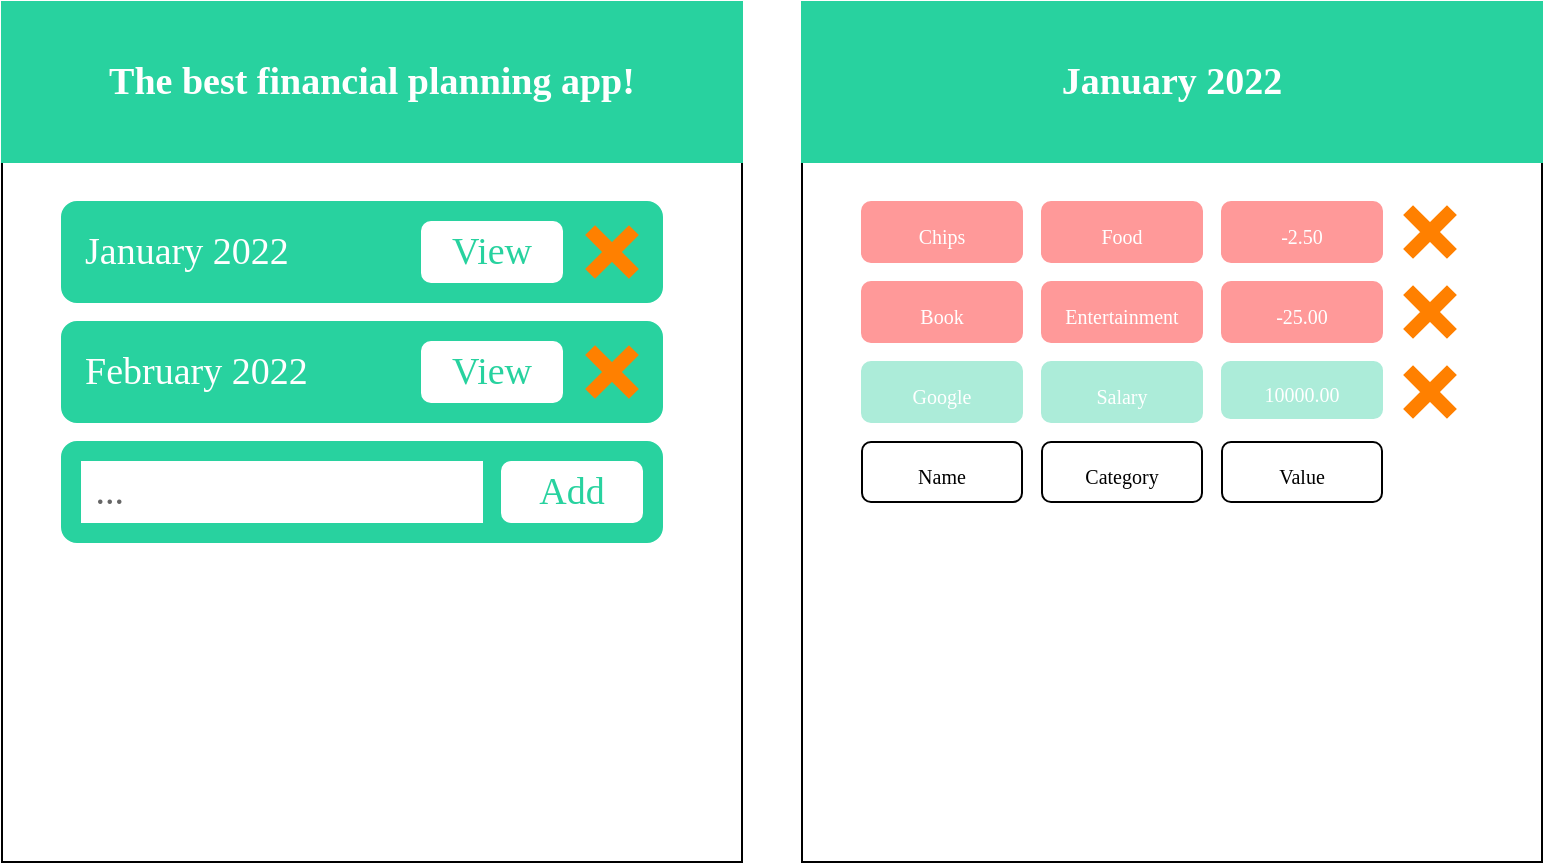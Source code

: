 <mxfile version="16.5.6" type="device"><diagram id="TI1A3RKw-7sp8yp15Oit" name="Page-1"><mxGraphModel dx="868" dy="450" grid="1" gridSize="10" guides="1" tooltips="1" connect="1" arrows="1" fold="1" page="1" pageScale="1" pageWidth="827" pageHeight="1169" math="0" shadow="0"><root><mxCell id="0"/><mxCell id="1" parent="0"/><mxCell id="3hAy1o-GUopAl8JxU32A-2" value="" style="rounded=0;whiteSpace=wrap;html=1;" vertex="1" parent="1"><mxGeometry x="70" y="80" width="370" height="430" as="geometry"/></mxCell><mxCell id="3hAy1o-GUopAl8JxU32A-3" value="&lt;font face=&quot;Verdana&quot; style=&quot;font-size: 19px&quot; color=&quot;#ffffff&quot;&gt;&lt;b&gt;The best financial planning app!&lt;/b&gt;&lt;/font&gt;" style="rounded=0;whiteSpace=wrap;html=1;strokeColor=#28D29F;fillColor=#28D29F;" vertex="1" parent="1"><mxGeometry x="70" y="80" width="370" height="80" as="geometry"/></mxCell><mxCell id="3hAy1o-GUopAl8JxU32A-4" value="&amp;nbsp; January 2022" style="rounded=1;whiteSpace=wrap;html=1;fontFamily=Verdana;fontSize=19;fontColor=#FFFFFF;strokeColor=#28D29F;fillColor=#28D29F;align=left;" vertex="1" parent="1"><mxGeometry x="100" y="180" width="300" height="50" as="geometry"/></mxCell><mxCell id="3hAy1o-GUopAl8JxU32A-5" value="&amp;nbsp; February 2022" style="rounded=1;whiteSpace=wrap;html=1;fontFamily=Verdana;fontSize=19;fontColor=#FFFFFF;strokeColor=#28D29F;fillColor=#28D29F;align=left;" vertex="1" parent="1"><mxGeometry x="100" y="240" width="300" height="50" as="geometry"/></mxCell><mxCell id="3hAy1o-GUopAl8JxU32A-8" value="&lt;font color=&quot;#28d29f&quot;&gt;View&lt;/font&gt;" style="rounded=1;whiteSpace=wrap;html=1;fontFamily=Verdana;fontSize=19;fontColor=#FFFFFF;strokeColor=#FFFFFF;fillColor=#FFFFFF;" vertex="1" parent="1"><mxGeometry x="280" y="250" width="70" height="30" as="geometry"/></mxCell><mxCell id="3hAy1o-GUopAl8JxU32A-9" value="&lt;font color=&quot;#28d29f&quot;&gt;View&lt;/font&gt;" style="rounded=1;whiteSpace=wrap;html=1;fontFamily=Verdana;fontSize=19;fontColor=#FFFFFF;strokeColor=#FFFFFF;fillColor=#FFFFFF;" vertex="1" parent="1"><mxGeometry x="280" y="190" width="70" height="30" as="geometry"/></mxCell><mxCell id="3hAy1o-GUopAl8JxU32A-10" value="" style="rounded=1;whiteSpace=wrap;html=1;fontFamily=Verdana;fontSize=19;fontColor=#FFFFFF;strokeColor=#28D29F;fillColor=#28D29F;align=left;" vertex="1" parent="1"><mxGeometry x="100" y="300" width="300" height="50" as="geometry"/></mxCell><mxCell id="3hAy1o-GUopAl8JxU32A-11" value="&lt;font color=&quot;#666666&quot;&gt;&amp;nbsp;...&lt;/font&gt;" style="rounded=0;whiteSpace=wrap;html=1;fontFamily=Verdana;fontSize=19;fontColor=#28D29F;strokeColor=#FFFFFF;fillColor=#FFFFFF;align=left;" vertex="1" parent="1"><mxGeometry x="110" y="310" width="200" height="30" as="geometry"/></mxCell><mxCell id="3hAy1o-GUopAl8JxU32A-12" value="&lt;font color=&quot;#28d29f&quot;&gt;Add&lt;/font&gt;" style="rounded=1;whiteSpace=wrap;html=1;fontFamily=Verdana;fontSize=19;fontColor=#FFFFFF;strokeColor=#FFFFFF;fillColor=#FFFFFF;" vertex="1" parent="1"><mxGeometry x="320" y="310" width="70" height="30" as="geometry"/></mxCell><mxCell id="3hAy1o-GUopAl8JxU32A-13" value="" style="rounded=0;whiteSpace=wrap;html=1;" vertex="1" parent="1"><mxGeometry x="470" y="80" width="370" height="430" as="geometry"/></mxCell><mxCell id="3hAy1o-GUopAl8JxU32A-14" value="&lt;font face=&quot;Verdana&quot; style=&quot;font-size: 19px&quot; color=&quot;#ffffff&quot;&gt;&lt;b&gt;January 2022&lt;/b&gt;&lt;/font&gt;" style="rounded=0;whiteSpace=wrap;html=1;strokeColor=#28D29F;fillColor=#28D29F;" vertex="1" parent="1"><mxGeometry x="470" y="80" width="370" height="80" as="geometry"/></mxCell><mxCell id="3hAy1o-GUopAl8JxU32A-15" value="&lt;font style=&quot;font-size: 10px&quot;&gt;Chips&lt;/font&gt;" style="rounded=1;whiteSpace=wrap;html=1;fontFamily=Verdana;fontSize=19;fontColor=#FFFFFF;strokeColor=#FF9999;fillColor=#FF9999;align=center;" vertex="1" parent="1"><mxGeometry x="500" y="180" width="80" height="30" as="geometry"/></mxCell><mxCell id="3hAy1o-GUopAl8JxU32A-24" value="&lt;font style=&quot;font-size: 10px&quot;&gt;Food&lt;/font&gt;" style="rounded=1;whiteSpace=wrap;html=1;fontFamily=Verdana;fontSize=19;fontColor=#FFFFFF;strokeColor=#FF9999;fillColor=#FF9999;align=center;" vertex="1" parent="1"><mxGeometry x="590" y="180" width="80" height="30" as="geometry"/></mxCell><mxCell id="3hAy1o-GUopAl8JxU32A-25" value="&lt;font style=&quot;font-size: 10px&quot;&gt;-2.50&lt;/font&gt;" style="rounded=1;whiteSpace=wrap;html=1;fontFamily=Verdana;fontSize=19;fontColor=#FFFFFF;strokeColor=#FF9999;fillColor=#FF9999;align=center;" vertex="1" parent="1"><mxGeometry x="680" y="180" width="80" height="30" as="geometry"/></mxCell><mxCell id="3hAy1o-GUopAl8JxU32A-26" value="&lt;font style=&quot;font-size: 10px&quot;&gt;Book&lt;/font&gt;" style="rounded=1;whiteSpace=wrap;html=1;fontFamily=Verdana;fontSize=19;fontColor=#FFFFFF;strokeColor=#FF9999;fillColor=#FF9999;align=center;" vertex="1" parent="1"><mxGeometry x="500" y="220" width="80" height="30" as="geometry"/></mxCell><mxCell id="3hAy1o-GUopAl8JxU32A-28" value="&lt;font style=&quot;font-size: 10px&quot;&gt;Entertainment&lt;/font&gt;" style="rounded=1;whiteSpace=wrap;html=1;fontFamily=Verdana;fontSize=19;fontColor=#FFFFFF;strokeColor=#FF9999;fillColor=#FF9999;align=center;" vertex="1" parent="1"><mxGeometry x="590" y="220" width="80" height="30" as="geometry"/></mxCell><mxCell id="3hAy1o-GUopAl8JxU32A-29" value="&lt;font style=&quot;font-size: 10px&quot;&gt;-25.00&lt;/font&gt;" style="rounded=1;whiteSpace=wrap;html=1;fontFamily=Verdana;fontSize=19;fontColor=#FFFFFF;strokeColor=#FF9999;fillColor=#FF9999;align=center;" vertex="1" parent="1"><mxGeometry x="680" y="220" width="80" height="30" as="geometry"/></mxCell><mxCell id="3hAy1o-GUopAl8JxU32A-30" value="&lt;font style=&quot;font-size: 10px&quot;&gt;Google&lt;/font&gt;" style="rounded=1;whiteSpace=wrap;html=1;fontFamily=Verdana;fontSize=19;fontColor=#FFFFFF;strokeColor=#ACECD9;fillColor=#ACECD9;align=center;" vertex="1" parent="1"><mxGeometry x="500" y="260" width="80" height="30" as="geometry"/></mxCell><mxCell id="3hAy1o-GUopAl8JxU32A-32" value="&lt;font style=&quot;font-size: 10px&quot;&gt;Salary&lt;/font&gt;" style="rounded=1;whiteSpace=wrap;html=1;fontFamily=Verdana;fontSize=19;fontColor=#FFFFFF;strokeColor=#ACECD9;fillColor=#ACECD9;align=center;" vertex="1" parent="1"><mxGeometry x="590" y="260" width="80" height="30" as="geometry"/></mxCell><mxCell id="3hAy1o-GUopAl8JxU32A-33" value="&lt;font style=&quot;font-size: 10px&quot;&gt;10000.00&lt;/font&gt;" style="rounded=1;whiteSpace=wrap;html=1;fontFamily=Verdana;fontSize=19;fontColor=#FFFFFF;strokeColor=#ACECD9;fillColor=#ACECD9;align=center;" vertex="1" parent="1"><mxGeometry x="680" y="260" width="80" height="28" as="geometry"/></mxCell><mxCell id="3hAy1o-GUopAl8JxU32A-34" value="&lt;font style=&quot;font-size: 10px&quot; color=&quot;#000000&quot;&gt;Name&lt;/font&gt;" style="rounded=1;whiteSpace=wrap;html=1;fontFamily=Verdana;fontSize=19;fontColor=#FFFFFF;strokeColor=#000000;fillColor=#FFFFFF;align=center;" vertex="1" parent="1"><mxGeometry x="500" y="300" width="80" height="30" as="geometry"/></mxCell><mxCell id="3hAy1o-GUopAl8JxU32A-35" value="&lt;font style=&quot;font-size: 10px&quot; color=&quot;#000000&quot;&gt;Category&lt;/font&gt;" style="rounded=1;whiteSpace=wrap;html=1;fontFamily=Verdana;fontSize=19;fontColor=#FFFFFF;strokeColor=#000000;fillColor=#FFFFFF;align=center;" vertex="1" parent="1"><mxGeometry x="590" y="300" width="80" height="30" as="geometry"/></mxCell><mxCell id="3hAy1o-GUopAl8JxU32A-36" value="&lt;font style=&quot;font-size: 10px&quot; color=&quot;#000000&quot;&gt;Value&lt;/font&gt;" style="rounded=1;whiteSpace=wrap;html=1;fontFamily=Verdana;fontSize=19;fontColor=#FFFFFF;strokeColor=#000000;fillColor=#FFFFFF;align=center;" vertex="1" parent="1"><mxGeometry x="680" y="300" width="80" height="30" as="geometry"/></mxCell><mxCell id="3hAy1o-GUopAl8JxU32A-37" value="" style="shape=cross;whiteSpace=wrap;html=1;rounded=1;fontFamily=Verdana;fontSize=10;fontColor=#000000;strokeColor=#FF8000;fillColor=#FF8000;rotation=-45;" vertex="1" parent="1"><mxGeometry x="360" y="250" width="30" height="30" as="geometry"/></mxCell><mxCell id="3hAy1o-GUopAl8JxU32A-39" value="" style="shape=cross;whiteSpace=wrap;html=1;rounded=1;fontFamily=Verdana;fontSize=10;fontColor=#000000;strokeColor=#FF8000;fillColor=#FF8000;rotation=-45;" vertex="1" parent="1"><mxGeometry x="360" y="190" width="30" height="30" as="geometry"/></mxCell><mxCell id="3hAy1o-GUopAl8JxU32A-40" value="" style="shape=cross;whiteSpace=wrap;html=1;rounded=1;fontFamily=Verdana;fontSize=10;fontColor=#000000;strokeColor=#FF8000;fillColor=#FF8000;rotation=-45;" vertex="1" parent="1"><mxGeometry x="769" y="260" width="30" height="30" as="geometry"/></mxCell><mxCell id="3hAy1o-GUopAl8JxU32A-41" value="" style="shape=cross;whiteSpace=wrap;html=1;rounded=1;fontFamily=Verdana;fontSize=10;fontColor=#000000;strokeColor=#FF8000;fillColor=#FF8000;rotation=-45;" vertex="1" parent="1"><mxGeometry x="769" y="220" width="30" height="30" as="geometry"/></mxCell><mxCell id="3hAy1o-GUopAl8JxU32A-42" value="" style="shape=cross;whiteSpace=wrap;html=1;rounded=1;fontFamily=Verdana;fontSize=10;fontColor=#000000;strokeColor=#FF8000;fillColor=#FF8000;rotation=-45;" vertex="1" parent="1"><mxGeometry x="769" y="180" width="30" height="30" as="geometry"/></mxCell></root></mxGraphModel></diagram></mxfile>